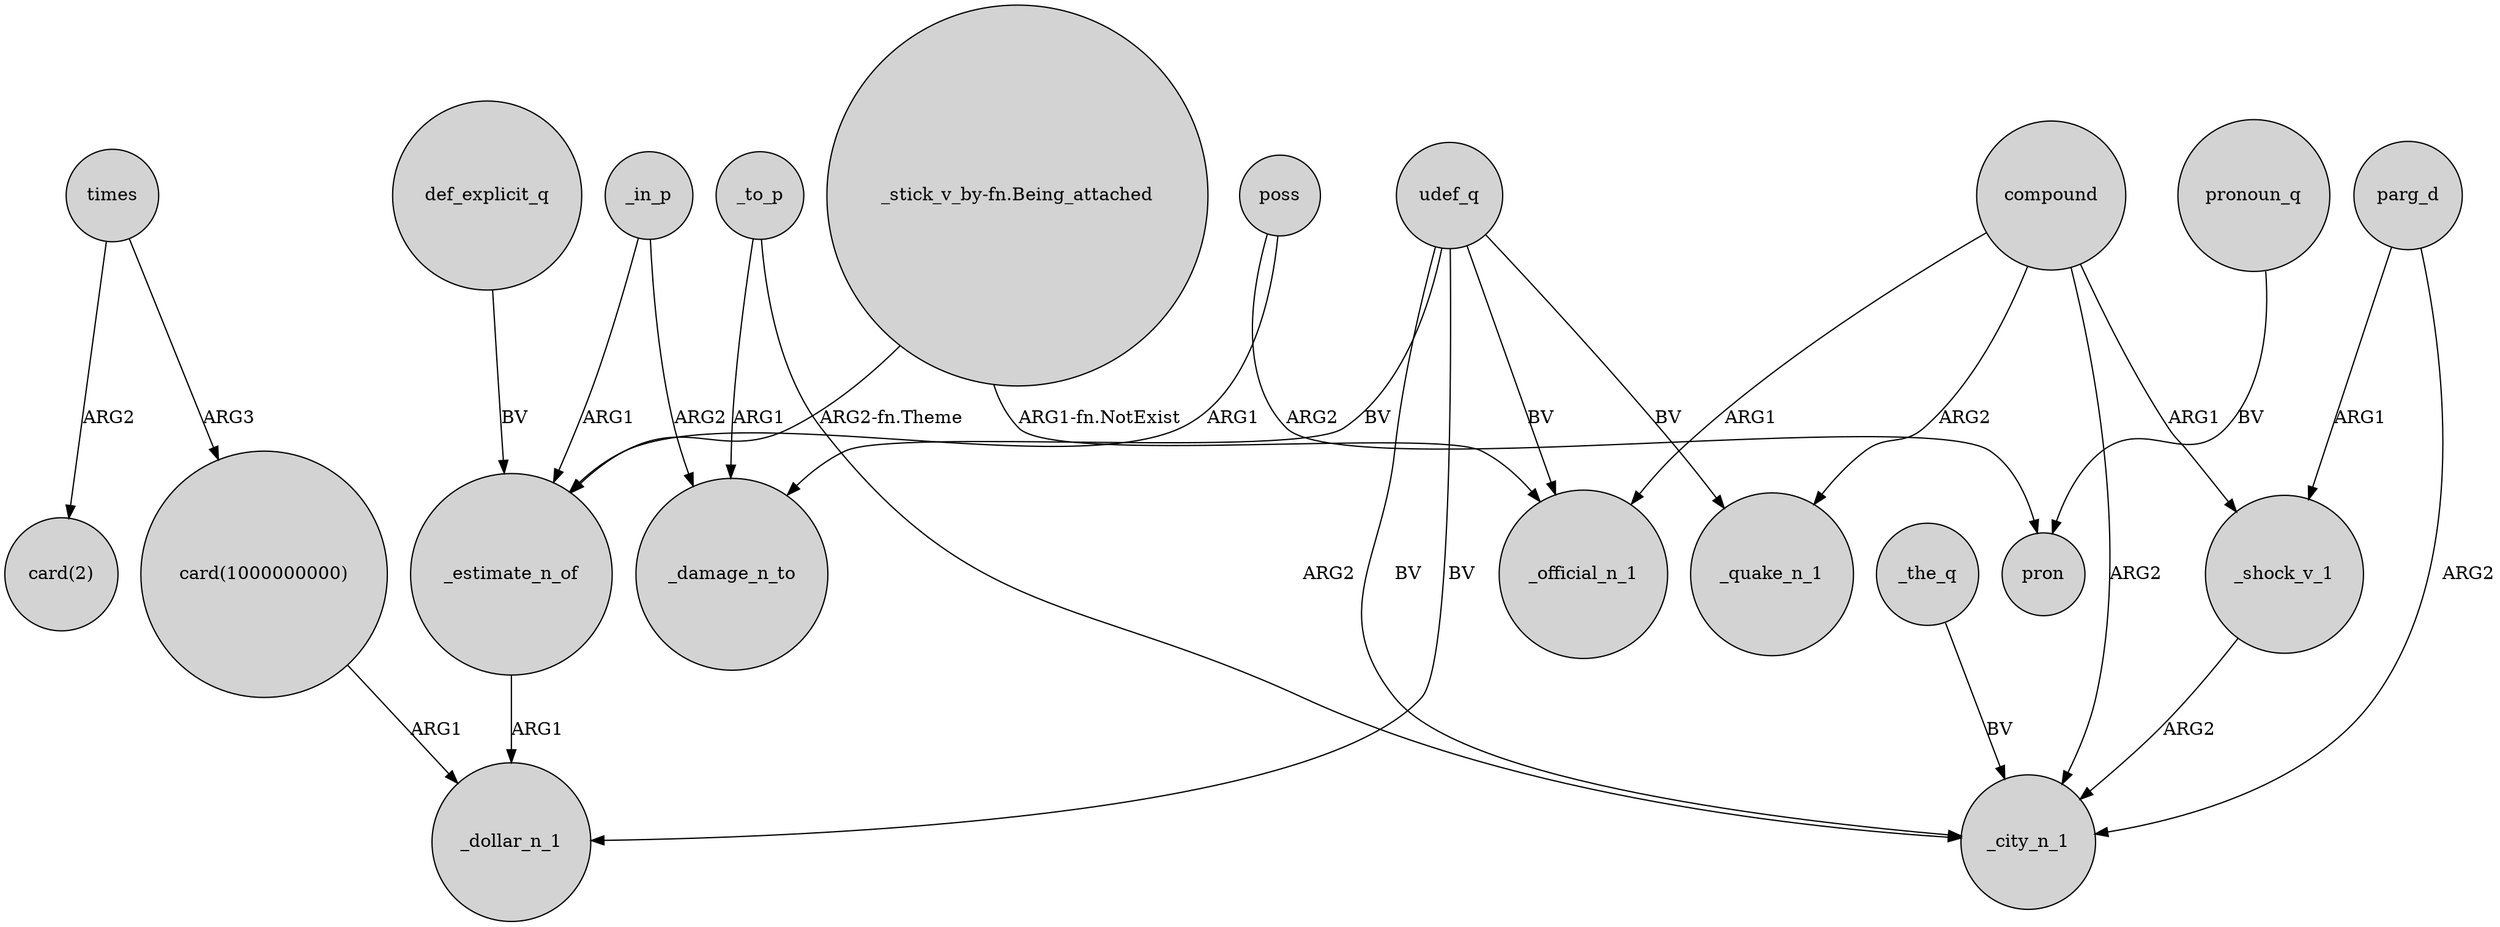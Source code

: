 digraph {
	node [shape=circle style=filled]
	_to_p -> _damage_n_to [label=ARG1]
	poss -> _estimate_n_of [label=ARG1]
	poss -> pron [label=ARG2]
	compound -> _shock_v_1 [label=ARG1]
	_shock_v_1 -> _city_n_1 [label=ARG2]
	_in_p -> _damage_n_to [label=ARG2]
	compound -> _city_n_1 [label=ARG2]
	_estimate_n_of -> _dollar_n_1 [label=ARG1]
	"_stick_v_by-fn.Being_attached" -> _official_n_1 [label="ARG1-fn.NotExist"]
	parg_d -> _shock_v_1 [label=ARG1]
	times -> "card(1000000000)" [label=ARG3]
	udef_q -> _city_n_1 [label=BV]
	pronoun_q -> pron [label=BV]
	udef_q -> _official_n_1 [label=BV]
	"_stick_v_by-fn.Being_attached" -> _estimate_n_of [label="ARG2-fn.Theme"]
	udef_q -> _damage_n_to [label=BV]
	_the_q -> _city_n_1 [label=BV]
	_in_p -> _estimate_n_of [label=ARG1]
	times -> "card(2)" [label=ARG2]
	_to_p -> _city_n_1 [label=ARG2]
	compound -> _official_n_1 [label=ARG1]
	def_explicit_q -> _estimate_n_of [label=BV]
	"card(1000000000)" -> _dollar_n_1 [label=ARG1]
	udef_q -> _quake_n_1 [label=BV]
	parg_d -> _city_n_1 [label=ARG2]
	compound -> _quake_n_1 [label=ARG2]
	udef_q -> _dollar_n_1 [label=BV]
}
